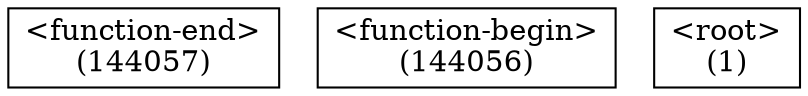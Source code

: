 digraph graphname {
n144057 [shape=box,label="<function-end>
(144057)"];
n144056 [shape=box,label="<function-begin>
(144056)"];
n1 [shape=box,label="<root>
(1)"];
}
